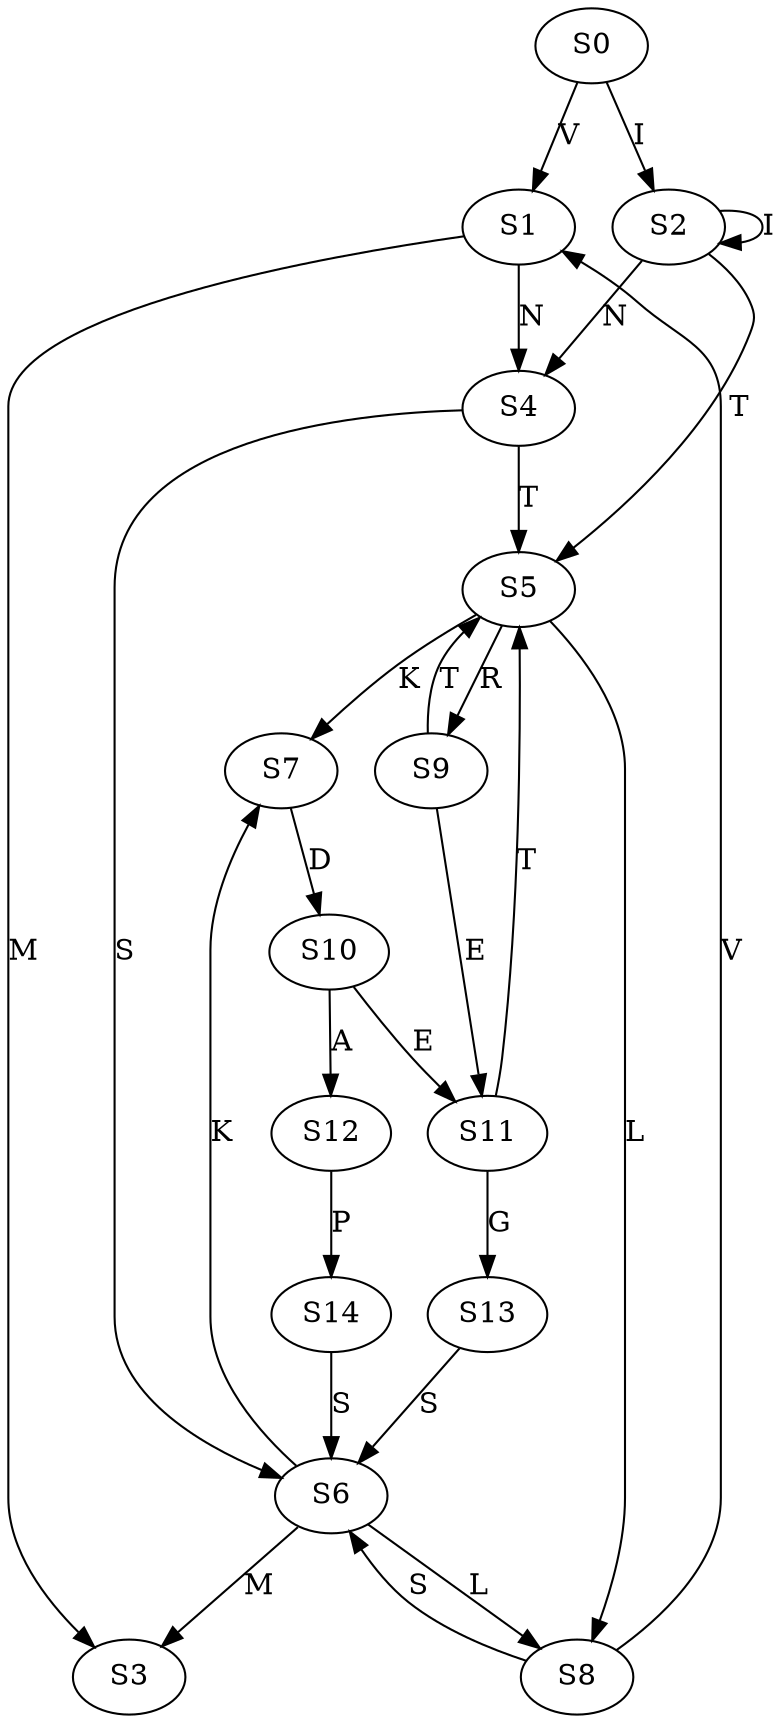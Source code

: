 strict digraph  {
	S0 -> S1 [ label = V ];
	S0 -> S2 [ label = I ];
	S1 -> S3 [ label = M ];
	S1 -> S4 [ label = N ];
	S2 -> S4 [ label = N ];
	S2 -> S5 [ label = T ];
	S2 -> S2 [ label = I ];
	S4 -> S5 [ label = T ];
	S4 -> S6 [ label = S ];
	S5 -> S7 [ label = K ];
	S5 -> S8 [ label = L ];
	S5 -> S9 [ label = R ];
	S6 -> S8 [ label = L ];
	S6 -> S7 [ label = K ];
	S6 -> S3 [ label = M ];
	S7 -> S10 [ label = D ];
	S8 -> S1 [ label = V ];
	S8 -> S6 [ label = S ];
	S9 -> S5 [ label = T ];
	S9 -> S11 [ label = E ];
	S10 -> S12 [ label = A ];
	S10 -> S11 [ label = E ];
	S11 -> S13 [ label = G ];
	S11 -> S5 [ label = T ];
	S12 -> S14 [ label = P ];
	S13 -> S6 [ label = S ];
	S14 -> S6 [ label = S ];
}
